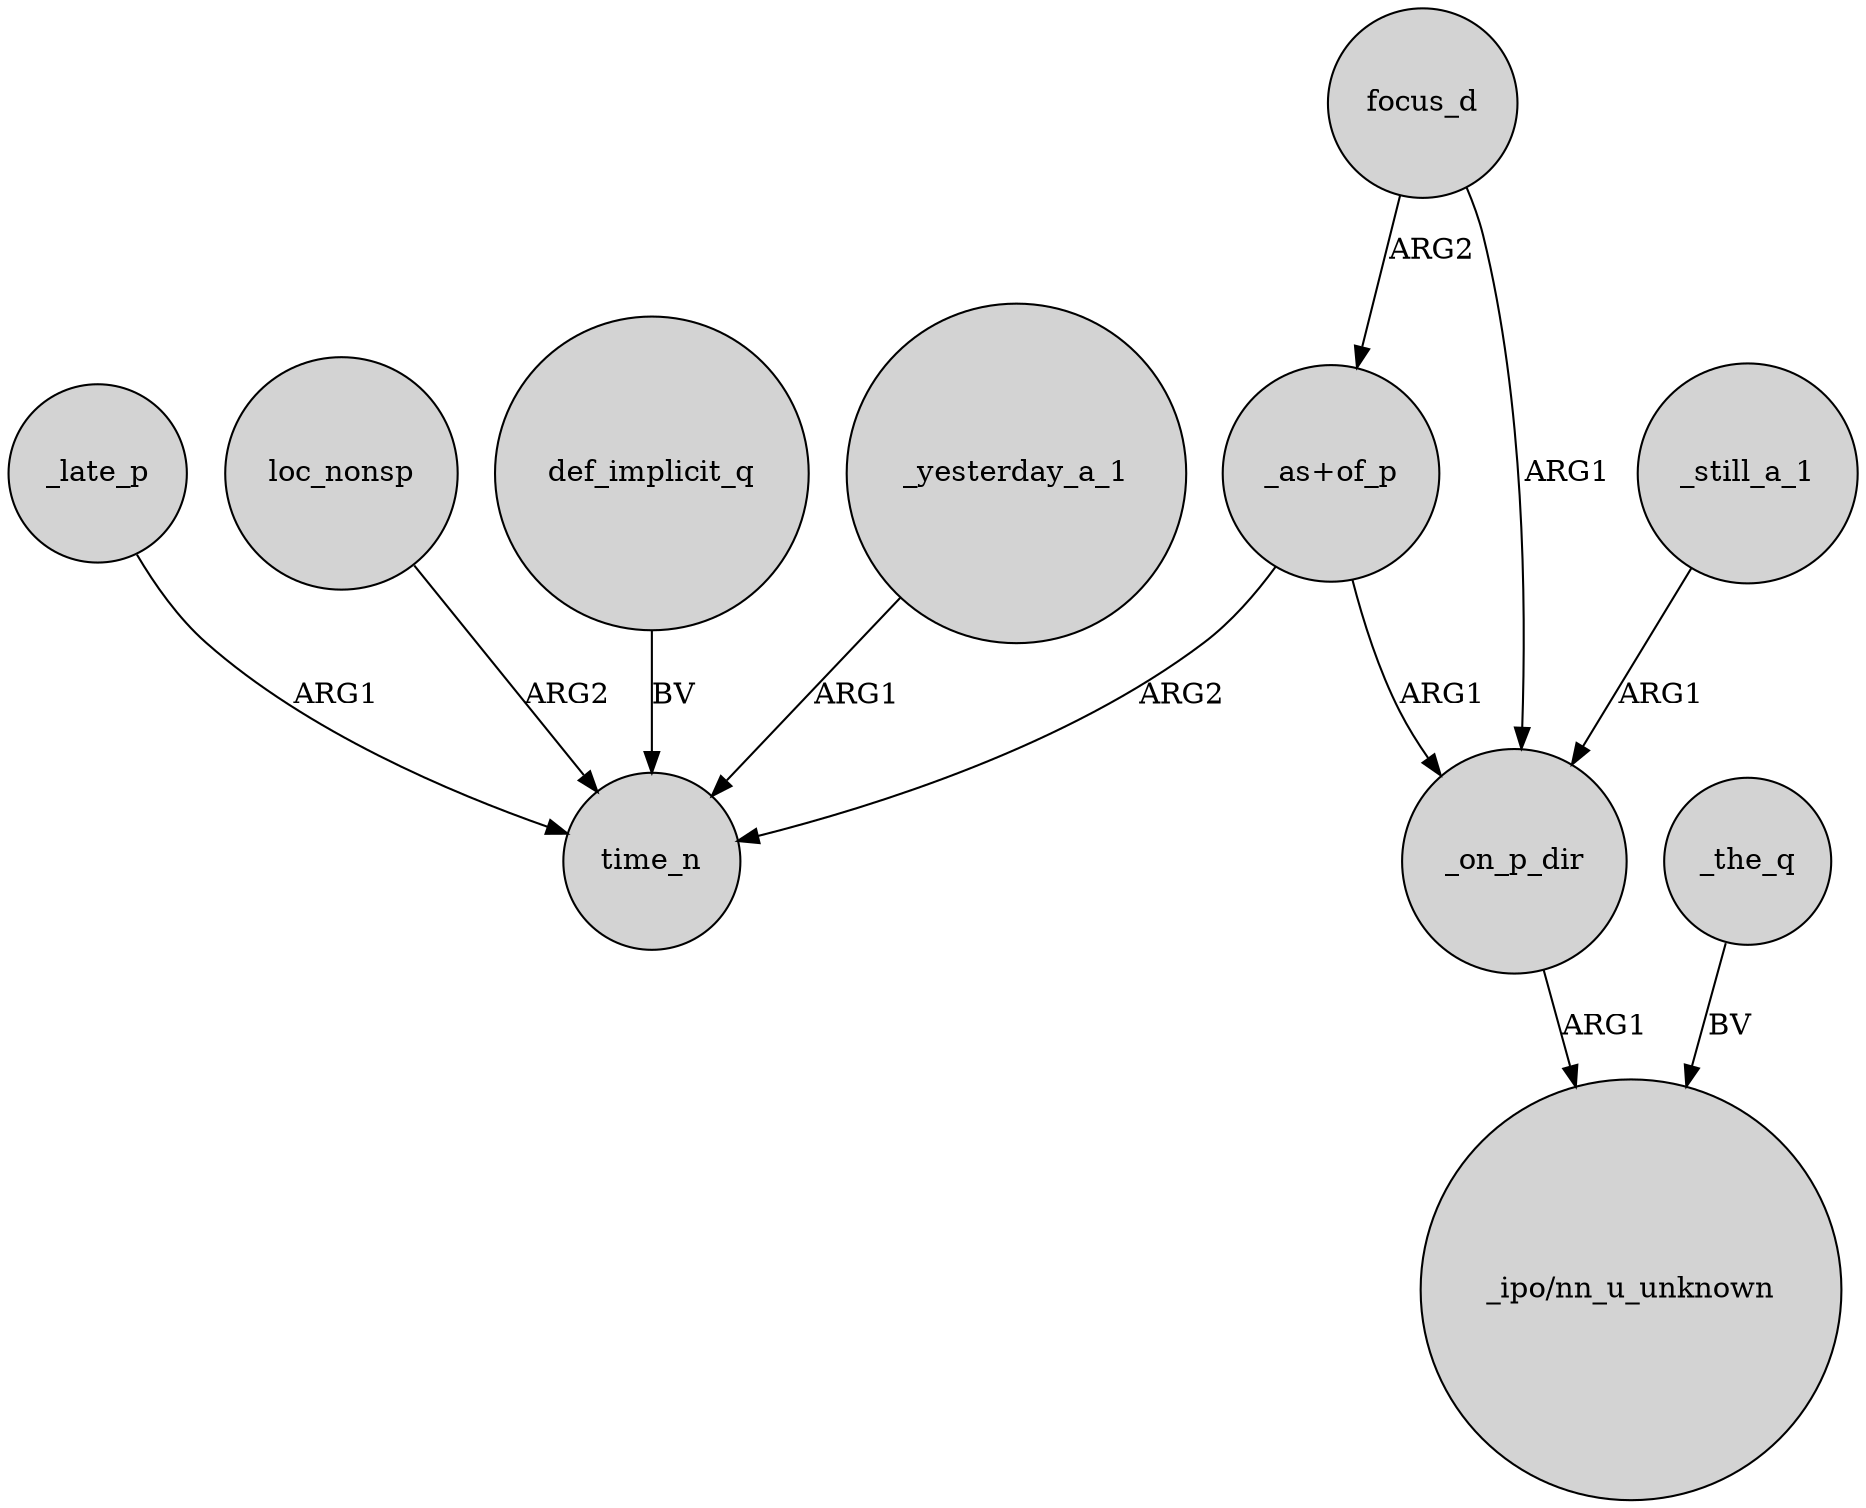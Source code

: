 digraph {
	node [shape=circle style=filled]
	_late_p -> time_n [label=ARG1]
	_still_a_1 -> _on_p_dir [label=ARG1]
	_yesterday_a_1 -> time_n [label=ARG1]
	_the_q -> "_ipo/nn_u_unknown" [label=BV]
	"_as+of_p" -> _on_p_dir [label=ARG1]
	focus_d -> "_as+of_p" [label=ARG2]
	focus_d -> _on_p_dir [label=ARG1]
	loc_nonsp -> time_n [label=ARG2]
	_on_p_dir -> "_ipo/nn_u_unknown" [label=ARG1]
	def_implicit_q -> time_n [label=BV]
	"_as+of_p" -> time_n [label=ARG2]
}
